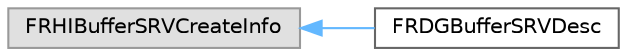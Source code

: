 digraph "Graphical Class Hierarchy"
{
 // INTERACTIVE_SVG=YES
 // LATEX_PDF_SIZE
  bgcolor="transparent";
  edge [fontname=Helvetica,fontsize=10,labelfontname=Helvetica,labelfontsize=10];
  node [fontname=Helvetica,fontsize=10,shape=box,height=0.2,width=0.4];
  rankdir="LR";
  Node0 [id="Node000000",label="FRHIBufferSRVCreateInfo",height=0.2,width=0.4,color="grey60", fillcolor="#E0E0E0", style="filled",tooltip=" "];
  Node0 -> Node1 [id="edge4743_Node000000_Node000001",dir="back",color="steelblue1",style="solid",tooltip=" "];
  Node1 [id="Node000001",label="FRDGBufferSRVDesc",height=0.2,width=0.4,color="grey40", fillcolor="white", style="filled",URL="$db/d7a/structFRDGBufferSRVDesc.html",tooltip=" "];
}
